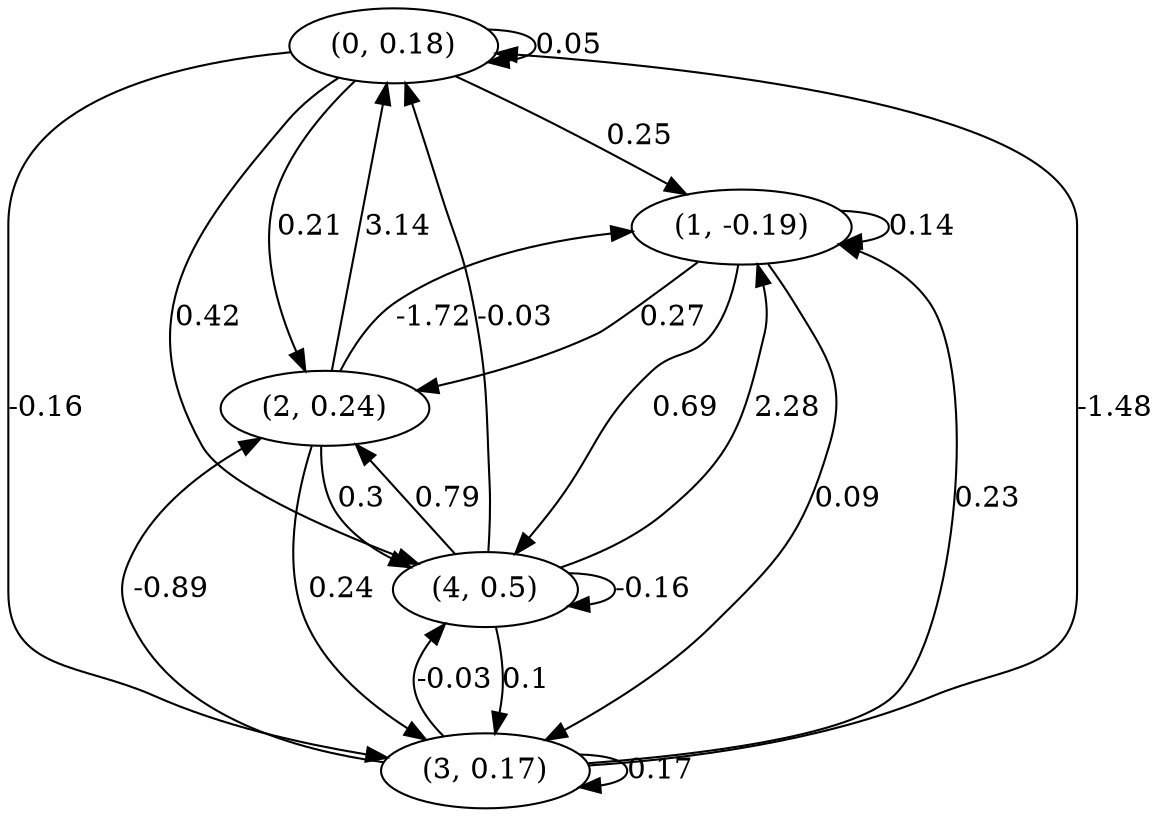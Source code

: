 digraph {
    0 [ label = "(0, 0.18)" ]
    1 [ label = "(1, -0.19)" ]
    2 [ label = "(2, 0.24)" ]
    3 [ label = "(3, 0.17)" ]
    4 [ label = "(4, 0.5)" ]
    0 -> 0 [ label = "0.05" ]
    1 -> 1 [ label = "0.14" ]
    3 -> 3 [ label = "0.17" ]
    4 -> 4 [ label = "-0.16" ]
    2 -> 0 [ label = "3.14" ]
    3 -> 0 [ label = "-1.48" ]
    4 -> 0 [ label = "-0.03" ]
    0 -> 1 [ label = "0.25" ]
    2 -> 1 [ label = "-1.72" ]
    3 -> 1 [ label = "0.23" ]
    4 -> 1 [ label = "2.28" ]
    0 -> 2 [ label = "0.21" ]
    1 -> 2 [ label = "0.27" ]
    3 -> 2 [ label = "-0.89" ]
    4 -> 2 [ label = "0.79" ]
    0 -> 3 [ label = "-0.16" ]
    1 -> 3 [ label = "0.09" ]
    2 -> 3 [ label = "0.24" ]
    4 -> 3 [ label = "0.1" ]
    0 -> 4 [ label = "0.42" ]
    1 -> 4 [ label = "0.69" ]
    2 -> 4 [ label = "0.3" ]
    3 -> 4 [ label = "-0.03" ]
}

